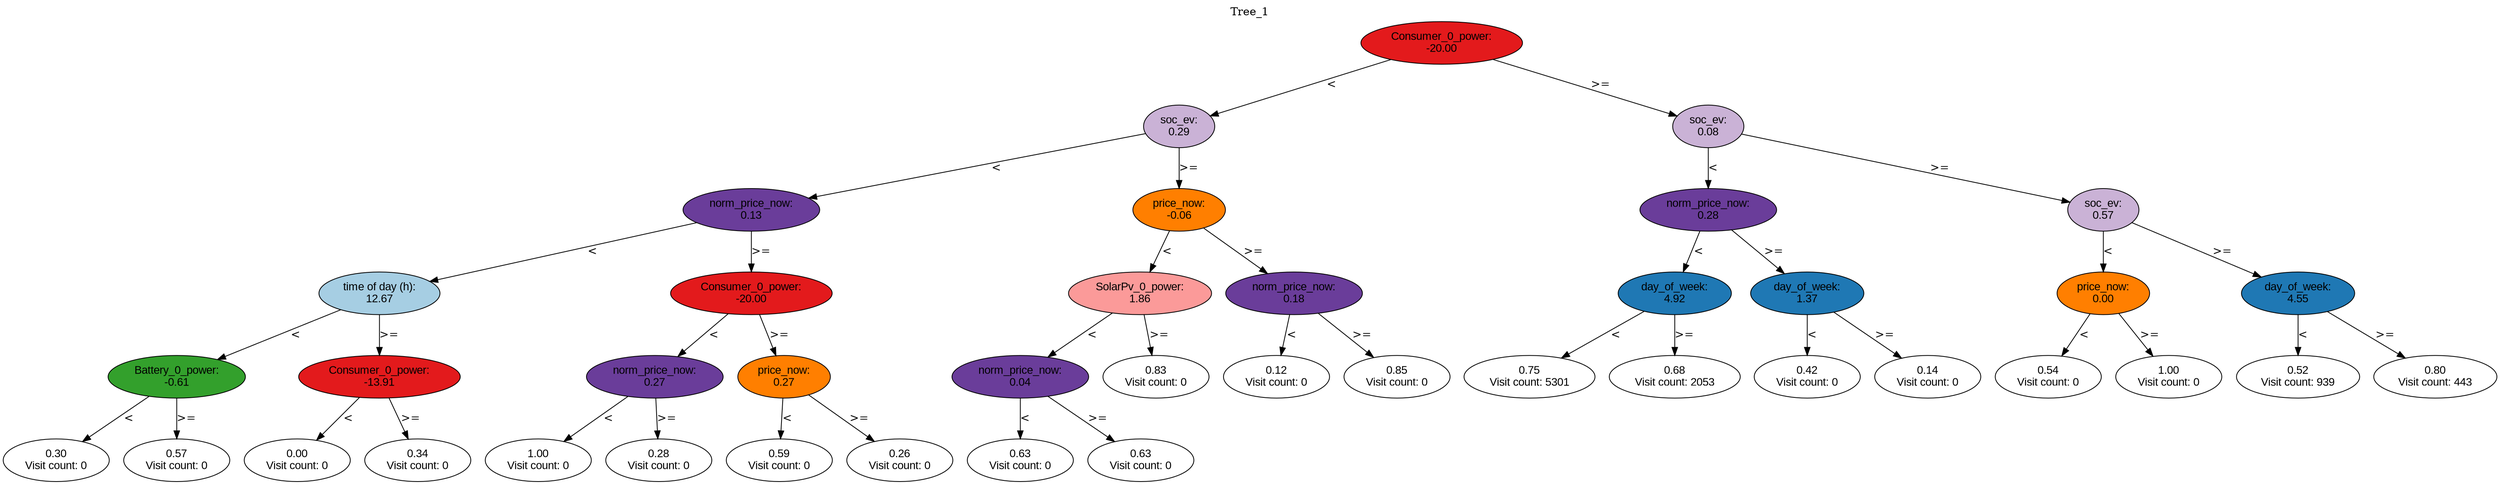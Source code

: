digraph BST {
    node [fontname="Arial" style=filled colorscheme=paired12];
    0 [ label = "Consumer_0_power:
-20.00" fillcolor=6];
    1 [ label = "soc_ev:
0.29" fillcolor=9];
    2 [ label = "norm_price_now:
0.13" fillcolor=10];
    3 [ label = "time of day (h):
12.67" fillcolor=1];
    4 [ label = "Battery_0_power:
-0.61" fillcolor=4];
    5 [ label = "0.30
Visit count: 0" fillcolor=white];
    6 [ label = "0.57
Visit count: 0" fillcolor=white];
    7 [ label = "Consumer_0_power:
-13.91" fillcolor=6];
    8 [ label = "0.00
Visit count: 0" fillcolor=white];
    9 [ label = "0.34
Visit count: 0" fillcolor=white];
    10 [ label = "Consumer_0_power:
-20.00" fillcolor=6];
    11 [ label = "norm_price_now:
0.27" fillcolor=10];
    12 [ label = "1.00
Visit count: 0" fillcolor=white];
    13 [ label = "0.28
Visit count: 0" fillcolor=white];
    14 [ label = "price_now:
0.27" fillcolor=8];
    15 [ label = "0.59
Visit count: 0" fillcolor=white];
    16 [ label = "0.26
Visit count: 0" fillcolor=white];
    17 [ label = "price_now:
-0.06" fillcolor=8];
    18 [ label = "SolarPv_0_power:
1.86" fillcolor=5];
    19 [ label = "norm_price_now:
0.04" fillcolor=10];
    20 [ label = "0.63
Visit count: 0" fillcolor=white];
    21 [ label = "0.63
Visit count: 0" fillcolor=white];
    22 [ label = "0.83
Visit count: 0" fillcolor=white];
    23 [ label = "norm_price_now:
0.18" fillcolor=10];
    24 [ label = "0.12
Visit count: 0" fillcolor=white];
    25 [ label = "0.85
Visit count: 0" fillcolor=white];
    26 [ label = "soc_ev:
0.08" fillcolor=9];
    27 [ label = "norm_price_now:
0.28" fillcolor=10];
    28 [ label = "day_of_week:
4.92" fillcolor=2];
    29 [ label = "0.75
Visit count: 5301" fillcolor=white];
    30 [ label = "0.68
Visit count: 2053" fillcolor=white];
    31 [ label = "day_of_week:
1.37" fillcolor=2];
    32 [ label = "0.42
Visit count: 0" fillcolor=white];
    33 [ label = "0.14
Visit count: 0" fillcolor=white];
    34 [ label = "soc_ev:
0.57" fillcolor=9];
    35 [ label = "price_now:
0.00" fillcolor=8];
    36 [ label = "0.54
Visit count: 0" fillcolor=white];
    37 [ label = "1.00
Visit count: 0" fillcolor=white];
    38 [ label = "day_of_week:
4.55" fillcolor=2];
    39 [ label = "0.52
Visit count: 939" fillcolor=white];
    40 [ label = "0.80
Visit count: 443" fillcolor=white];

    0  -> 1[ label = "<"];
    0  -> 26[ label = ">="];
    1  -> 2[ label = "<"];
    1  -> 17[ label = ">="];
    2  -> 3[ label = "<"];
    2  -> 10[ label = ">="];
    3  -> 4[ label = "<"];
    3  -> 7[ label = ">="];
    4  -> 5[ label = "<"];
    4  -> 6[ label = ">="];
    7  -> 8[ label = "<"];
    7  -> 9[ label = ">="];
    10  -> 11[ label = "<"];
    10  -> 14[ label = ">="];
    11  -> 12[ label = "<"];
    11  -> 13[ label = ">="];
    14  -> 15[ label = "<"];
    14  -> 16[ label = ">="];
    17  -> 18[ label = "<"];
    17  -> 23[ label = ">="];
    18  -> 19[ label = "<"];
    18  -> 22[ label = ">="];
    19  -> 20[ label = "<"];
    19  -> 21[ label = ">="];
    23  -> 24[ label = "<"];
    23  -> 25[ label = ">="];
    26  -> 27[ label = "<"];
    26  -> 34[ label = ">="];
    27  -> 28[ label = "<"];
    27  -> 31[ label = ">="];
    28  -> 29[ label = "<"];
    28  -> 30[ label = ">="];
    31  -> 32[ label = "<"];
    31  -> 33[ label = ">="];
    34  -> 35[ label = "<"];
    34  -> 38[ label = ">="];
    35  -> 36[ label = "<"];
    35  -> 37[ label = ">="];
    38  -> 39[ label = "<"];
    38  -> 40[ label = ">="];

    labelloc="t";
    label="Tree_1";
}